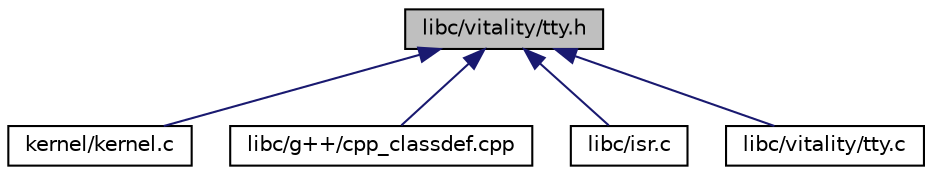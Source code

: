 digraph "libc/vitality/tty.h"
{
  edge [fontname="Helvetica",fontsize="10",labelfontname="Helvetica",labelfontsize="10"];
  node [fontname="Helvetica",fontsize="10",shape=record];
  Node1 [label="libc/vitality/tty.h",height=0.2,width=0.4,color="black", fillcolor="grey75", style="filled", fontcolor="black"];
  Node1 -> Node2 [dir="back",color="midnightblue",fontsize="10",style="solid"];
  Node2 [label="kernel/kernel.c",height=0.2,width=0.4,color="black", fillcolor="white", style="filled",URL="$a00041.html"];
  Node1 -> Node3 [dir="back",color="midnightblue",fontsize="10",style="solid"];
  Node3 [label="libc/g++/cpp_classdef.cpp",height=0.2,width=0.4,color="black", fillcolor="white", style="filled",URL="$a00062.html"];
  Node1 -> Node4 [dir="back",color="midnightblue",fontsize="10",style="solid"];
  Node4 [label="libc/isr.c",height=0.2,width=0.4,color="black", fillcolor="white", style="filled",URL="$a00080.html"];
  Node1 -> Node5 [dir="back",color="midnightblue",fontsize="10",style="solid"];
  Node5 [label="libc/vitality/tty.c",height=0.2,width=0.4,color="black", fillcolor="white", style="filled",URL="$a00122.html"];
}
